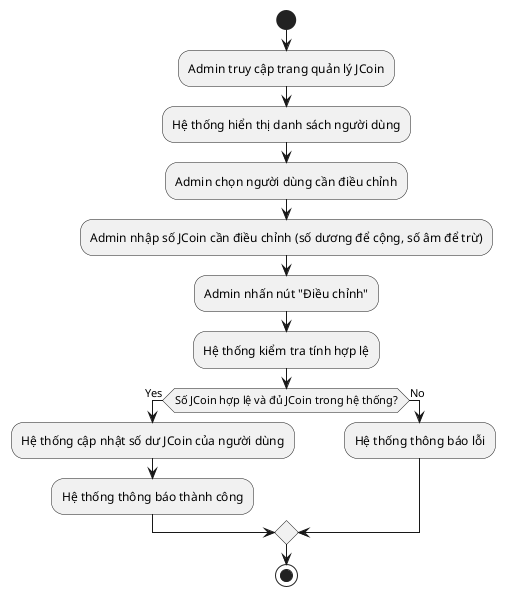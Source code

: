 @startuml   
start
:Admin truy cập trang quản lý JCoin;
:Hệ thống hiển thị danh sách người dùng;
:Admin chọn người dùng cần điều chỉnh;
:Admin nhập số JCoin cần điều chỉnh (số dương để cộng, số âm để trừ);
:Admin nhấn nút "Điều chỉnh";
:Hệ thống kiểm tra tính hợp lệ;
if (Số JCoin hợp lệ và đủ JCoin trong hệ thống?) then (Yes)
  :Hệ thống cập nhật số dư JCoin của người dùng;
  :Hệ thống thông báo thành công;
else (No)
  :Hệ thống thông báo lỗi;
endif
stop
@enduml 
